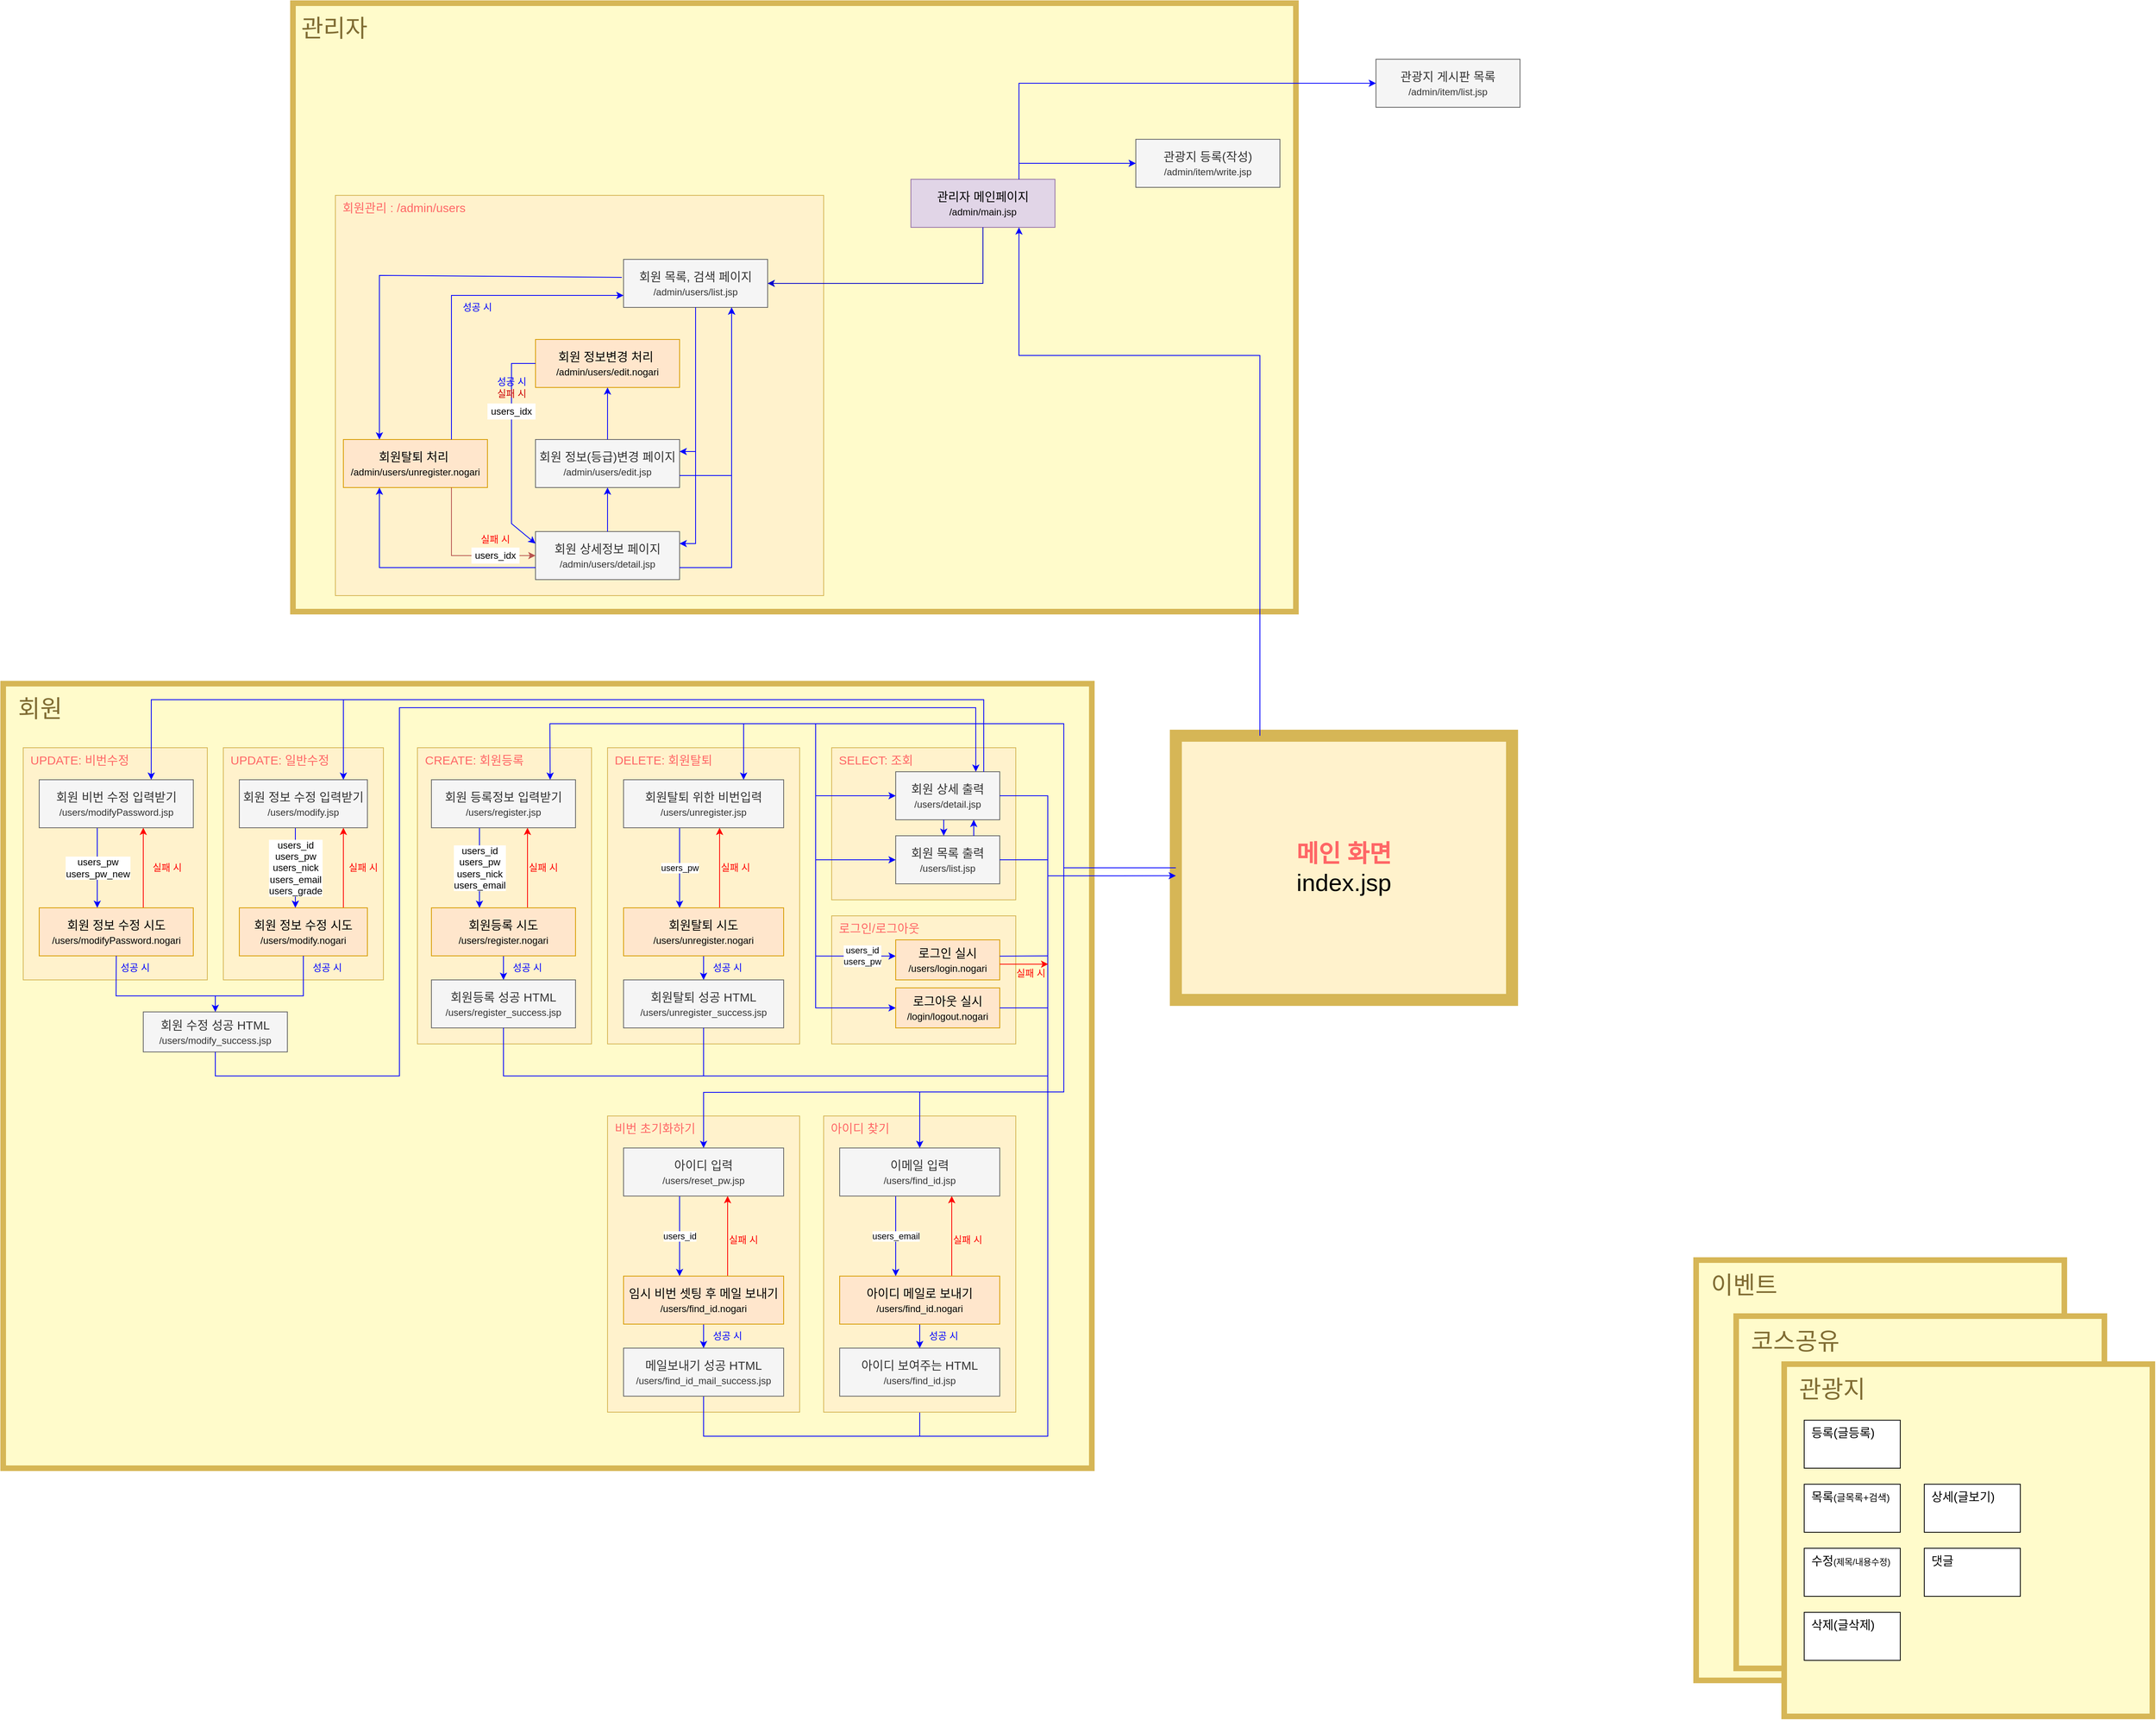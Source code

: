 <mxfile version="15.6.2" type="device"><diagram id="LKAplenjJ5uR3z4QHYQ-" name="페이지-1"><mxGraphModel dx="2889" dy="2183" grid="1" gridSize="10" guides="1" tooltips="1" connect="1" arrows="1" fold="1" page="1" pageScale="1" pageWidth="827" pageHeight="1169" math="0" shadow="0"><root><mxCell id="0"/><mxCell id="1" parent="0"/><mxCell id="0Vb9KZRRIKZeTRUn4Ug8-1" value="&amp;nbsp;관리자" style="rounded=0;whiteSpace=wrap;html=1;fontSize=30;align=left;verticalAlign=top;strokeWidth=7;strokeColor=#D6B656;fillColor=#FFFBCB;fontColor=#806C33;spacingTop=7;" parent="1" vertex="1"><mxGeometry x="-433" y="-790" width="1253" height="760" as="geometry"/></mxCell><mxCell id="RrxC0xVvVKl4LWV9-Iuu-66" value="회원관리 : /admin/users" style="rounded=0;whiteSpace=wrap;html=1;fontSize=15;align=left;verticalAlign=top;spacingLeft=7;fillColor=#fff2cc;strokeColor=#d6b656;fontColor=#FF6666;" vertex="1" parent="1"><mxGeometry x="-380" y="-550" width="610" height="500" as="geometry"/></mxCell><mxCell id="Cjj9x0MrMo0YAK2Xyfjq-2" value="&amp;nbsp; 회원" style="rounded=0;whiteSpace=wrap;html=1;fontSize=30;align=left;verticalAlign=top;strokeWidth=7;strokeColor=#D6B656;fillColor=#FFfbCb;fontColor=#806C33;spacingTop=7;" parent="1" vertex="1"><mxGeometry x="-795" y="60" width="1360" height="980" as="geometry"/></mxCell><mxCell id="0O0JYE6BqSJ9DFUvW0GO-49" value="로그인/로그아웃" style="rounded=0;whiteSpace=wrap;html=1;fontSize=15;align=left;verticalAlign=top;spacingLeft=7;fillColor=#fff2cc;strokeColor=#d6b656;fontColor=#FF6666;" parent="1" vertex="1"><mxGeometry x="240" y="350" width="230" height="160" as="geometry"/></mxCell><mxCell id="Cjj9x0MrMo0YAK2Xyfjq-1" value="&lt;font color=&quot;#ff6666&quot;&gt;&lt;b&gt;메인 화면&lt;/b&gt;&lt;/font&gt;&lt;br style=&quot;font-size: 30px&quot;&gt;index.jsp" style="rounded=0;whiteSpace=wrap;html=1;fontSize=30;fillColor=#fff2cc;strokeColor=#d6b656;strokeWidth=15;" parent="1" vertex="1"><mxGeometry x="670" y="125" width="420" height="330" as="geometry"/></mxCell><mxCell id="Cjj9x0MrMo0YAK2Xyfjq-6" value="&amp;nbsp; 이벤트" style="rounded=0;whiteSpace=wrap;html=1;fontSize=30;align=left;verticalAlign=top;strokeWidth=7;strokeColor=#D6B656;fillColor=#FFFBCB;fontColor=#806C33;spacingTop=7;" parent="1" vertex="1"><mxGeometry x="1320" y="780" width="460" height="525" as="geometry"/></mxCell><mxCell id="Cjj9x0MrMo0YAK2Xyfjq-4" value="&amp;nbsp; 코스공유" style="rounded=0;whiteSpace=wrap;html=1;fontSize=30;align=left;verticalAlign=top;strokeWidth=7;strokeColor=#D6B656;fillColor=#FFFBCB;fontColor=#806C33;spacingTop=7;" parent="1" vertex="1"><mxGeometry x="1370" y="850" width="460" height="440" as="geometry"/></mxCell><mxCell id="eZSYwbR7m7RFS-tzi52k-17" value="&amp;nbsp; 관광지" style="rounded=0;whiteSpace=wrap;html=1;fontSize=30;align=left;verticalAlign=top;strokeWidth=7;strokeColor=#D6B656;" parent="1" vertex="1"><mxGeometry x="1430" y="910" width="460" height="440" as="geometry"/></mxCell><mxCell id="Cjj9x0MrMo0YAK2Xyfjq-88" value="UPDATE: 일반수정" style="rounded=0;whiteSpace=wrap;html=1;fontSize=15;align=left;verticalAlign=top;spacingLeft=7;fillColor=#fff2cc;strokeColor=#d6b656;fontColor=#FF6666;" parent="1" vertex="1"><mxGeometry x="-520" y="140" width="200" height="290" as="geometry"/></mxCell><mxCell id="Cjj9x0MrMo0YAK2Xyfjq-121" value="UPDATE: 비번수정" style="rounded=0;whiteSpace=wrap;html=1;fontSize=15;align=left;verticalAlign=top;spacingLeft=7;fillColor=#fff2cc;strokeColor=#d6b656;fontColor=#FF6666;" parent="1" vertex="1"><mxGeometry x="-770" y="140" width="230" height="290" as="geometry"/></mxCell><mxCell id="0O0JYE6BqSJ9DFUvW0GO-34" value="users_id&lt;br&gt;users_pw" style="edgeStyle=orthogonalEdgeStyle;rounded=0;orthogonalLoop=1;jettySize=auto;html=1;endArrow=classic;endFill=1;strokeColor=#0000FF;entryX=0;entryY=0.405;entryDx=0;entryDy=0;entryPerimeter=0;" parent="1" target="Cjj9x0MrMo0YAK2Xyfjq-65" edge="1"><mxGeometry x="0.616" relative="1" as="geometry"><mxPoint x="220" y="280" as="sourcePoint"/><mxPoint x="250" y="405" as="targetPoint"/><Array as="points"><mxPoint x="220" y="400"/></Array><mxPoint as="offset"/></mxGeometry></mxCell><mxCell id="Cjj9x0MrMo0YAK2Xyfjq-3" value="&amp;nbsp; 관광지" style="rounded=0;whiteSpace=wrap;html=1;fontSize=30;align=left;verticalAlign=top;strokeWidth=7;strokeColor=#D6B656;fillColor=#FFFBCB;fontColor=#806C33;spacingTop=7;" parent="1" vertex="1"><mxGeometry x="1430" y="910" width="460" height="440" as="geometry"/></mxCell><mxCell id="Cjj9x0MrMo0YAK2Xyfjq-16" value="등록(글등록)" style="rounded=0;whiteSpace=wrap;html=1;fontSize=15;align=left;verticalAlign=top;spacingLeft=7;" parent="1" vertex="1"><mxGeometry x="1455" y="980" width="120" height="60" as="geometry"/></mxCell><mxCell id="Cjj9x0MrMo0YAK2Xyfjq-17" value="수정&lt;font style=&quot;font-size: 11px&quot;&gt;(제목/내용수정)&lt;/font&gt;" style="rounded=0;whiteSpace=wrap;html=1;fontSize=15;align=left;verticalAlign=top;spacingLeft=7;" parent="1" vertex="1"><mxGeometry x="1455" y="1140" width="120" height="60" as="geometry"/></mxCell><mxCell id="Cjj9x0MrMo0YAK2Xyfjq-18" value="목록&lt;font style=&quot;font-size: 12px&quot;&gt;(글목록+검색)&lt;/font&gt;" style="rounded=0;whiteSpace=wrap;html=1;fontSize=15;align=left;verticalAlign=top;spacingLeft=7;" parent="1" vertex="1"><mxGeometry x="1455" y="1060" width="120" height="60" as="geometry"/></mxCell><mxCell id="Cjj9x0MrMo0YAK2Xyfjq-19" value="삭제(글삭제)" style="rounded=0;whiteSpace=wrap;html=1;fontSize=15;align=left;verticalAlign=top;spacingLeft=7;" parent="1" vertex="1"><mxGeometry x="1455" y="1220" width="120" height="60" as="geometry"/></mxCell><mxCell id="Cjj9x0MrMo0YAK2Xyfjq-20" value="상세(글보기)" style="rounded=0;whiteSpace=wrap;html=1;fontSize=15;align=left;verticalAlign=top;spacingLeft=7;" parent="1" vertex="1"><mxGeometry x="1605" y="1060" width="120" height="60" as="geometry"/></mxCell><mxCell id="Cjj9x0MrMo0YAK2Xyfjq-24" value="댓글" style="rounded=0;whiteSpace=wrap;html=1;fontSize=15;align=left;verticalAlign=top;spacingLeft=7;" parent="1" vertex="1"><mxGeometry x="1605" y="1140" width="120" height="60" as="geometry"/></mxCell><mxCell id="Cjj9x0MrMo0YAK2Xyfjq-55" value="" style="endArrow=classic;html=1;rounded=0;fontSize=12;fontColor=#0000FF;strokeColor=none;exitX=0.708;exitY=0;exitDx=0;exitDy=0;exitPerimeter=0;" parent="1" edge="1"><mxGeometry width="50" height="50" relative="1" as="geometry"><mxPoint x="623.96" y="535" as="sourcePoint"/><mxPoint x="624" y="435" as="targetPoint"/></mxGeometry></mxCell><mxCell id="Cjj9x0MrMo0YAK2Xyfjq-58" value="로그아웃 실시&lt;br&gt;&lt;font style=&quot;font-size: 12px&quot;&gt;/login/logout.nogari&lt;/font&gt;" style="rounded=0;whiteSpace=wrap;html=1;fontSize=15;align=center;verticalAlign=middle;spacingLeft=0;fillColor=#ffe6cc;strokeColor=#d79b00;" parent="1" vertex="1"><mxGeometry x="320" y="440" width="130" height="50" as="geometry"/></mxCell><mxCell id="Cjj9x0MrMo0YAK2Xyfjq-65" value="로그인 실시&lt;br&gt;&lt;font style=&quot;font-size: 12px&quot;&gt;/users/login.nogari&lt;/font&gt;" style="rounded=0;whiteSpace=wrap;html=1;fontSize=15;align=center;verticalAlign=middle;spacingLeft=0;fillColor=#ffe6cc;strokeColor=#d79b00;" parent="1" vertex="1"><mxGeometry x="320" y="380" width="130" height="50" as="geometry"/></mxCell><mxCell id="0O0JYE6BqSJ9DFUvW0GO-6" value="" style="edgeStyle=orthogonalEdgeStyle;rounded=0;orthogonalLoop=1;jettySize=auto;html=1;strokeColor=#FF0000;" parent="1" source="Cjj9x0MrMo0YAK2Xyfjq-92" target="Cjj9x0MrMo0YAK2Xyfjq-96" edge="1"><mxGeometry relative="1" as="geometry"><Array as="points"><mxPoint x="-370" y="310"/><mxPoint x="-370" y="310"/></Array></mxGeometry></mxCell><mxCell id="Cjj9x0MrMo0YAK2Xyfjq-92" value="회원 정보 수정 시도&lt;br&gt;&lt;font style=&quot;font-size: 12px&quot;&gt;/users/modify.nogari&lt;/font&gt;" style="rounded=0;whiteSpace=wrap;html=1;fontSize=15;align=center;verticalAlign=middle;spacingLeft=0;fillColor=#ffe6cc;strokeColor=#d79b00;" parent="1" vertex="1"><mxGeometry x="-500" y="340" width="160" height="60" as="geometry"/></mxCell><mxCell id="Cjj9x0MrMo0YAK2Xyfjq-93" value="회원 수정 성공 HTML&lt;br&gt;&lt;font style=&quot;font-size: 12px&quot;&gt;/users/modify_success.jsp&lt;/font&gt;" style="rounded=0;whiteSpace=wrap;html=1;fontSize=15;align=center;verticalAlign=middle;spacingLeft=0;fillColor=#f5f5f5;strokeColor=#666666;fontColor=#333333;" parent="1" vertex="1"><mxGeometry x="-620" y="470" width="180" height="50" as="geometry"/></mxCell><mxCell id="Cjj9x0MrMo0YAK2Xyfjq-94" value="실패 시" style="text;html=1;strokeColor=none;fillColor=none;align=center;verticalAlign=middle;whiteSpace=wrap;rounded=0;fontSize=12;fontColor=#FF0000;" parent="1" vertex="1"><mxGeometry x="-375" y="275" width="60" height="30" as="geometry"/></mxCell><mxCell id="Cjj9x0MrMo0YAK2Xyfjq-95" value="성공 시" style="text;html=1;strokeColor=none;fillColor=none;align=center;verticalAlign=middle;whiteSpace=wrap;rounded=0;fontSize=12;fontColor=#0000FF;" parent="1" vertex="1"><mxGeometry x="-420" y="400" width="60" height="30" as="geometry"/></mxCell><mxCell id="0O0JYE6BqSJ9DFUvW0GO-5" value="&lt;div style=&quot;font-size: 12px&quot;&gt;users_id&lt;/div&gt;&lt;div style=&quot;font-size: 12px&quot;&gt;users_pw&lt;/div&gt;&lt;div style=&quot;font-size: 12px&quot;&gt;users_nick&lt;/div&gt;&lt;div style=&quot;font-size: 12px&quot;&gt;users_email&lt;/div&gt;&lt;div style=&quot;font-size: 12px&quot;&gt;users_grade&lt;/div&gt;" style="edgeStyle=orthogonalEdgeStyle;rounded=0;orthogonalLoop=1;jettySize=auto;html=1;strokeColor=#0000FF;" parent="1" source="Cjj9x0MrMo0YAK2Xyfjq-96" target="Cjj9x0MrMo0YAK2Xyfjq-92" edge="1"><mxGeometry relative="1" as="geometry"><Array as="points"><mxPoint x="-430" y="250"/><mxPoint x="-430" y="250"/></Array></mxGeometry></mxCell><mxCell id="Cjj9x0MrMo0YAK2Xyfjq-96" value="회원 정보 수정 입력받기&lt;br&gt;&lt;font style=&quot;font-size: 12px&quot;&gt;/users/modify.jsp&lt;/font&gt;" style="rounded=0;whiteSpace=wrap;html=1;fontSize=15;align=center;verticalAlign=middle;spacingLeft=0;fillColor=#f5f5f5;fontColor=#333333;strokeColor=#666666;" parent="1" vertex="1"><mxGeometry x="-500" y="180" width="160" height="60" as="geometry"/></mxCell><mxCell id="0O0JYE6BqSJ9DFUvW0GO-3" value="" style="edgeStyle=orthogonalEdgeStyle;rounded=0;orthogonalLoop=1;jettySize=auto;html=1;strokeColor=#FF0000;" parent="1" source="Cjj9x0MrMo0YAK2Xyfjq-125" target="Cjj9x0MrMo0YAK2Xyfjq-129" edge="1"><mxGeometry relative="1" as="geometry"><Array as="points"><mxPoint x="-620" y="290"/><mxPoint x="-620" y="290"/></Array></mxGeometry></mxCell><mxCell id="Cjj9x0MrMo0YAK2Xyfjq-125" value="회원 정보 수정 시도&lt;br&gt;&lt;font style=&quot;font-size: 12px&quot;&gt;/users/modifyPassword.nogari&lt;/font&gt;" style="rounded=0;whiteSpace=wrap;html=1;fontSize=15;align=center;verticalAlign=middle;spacingLeft=0;fillColor=#ffe6cc;strokeColor=#d79b00;" parent="1" vertex="1"><mxGeometry x="-750" y="340" width="192.5" height="60" as="geometry"/></mxCell><mxCell id="Cjj9x0MrMo0YAK2Xyfjq-127" value="실패 시" style="text;html=1;strokeColor=none;fillColor=none;align=center;verticalAlign=middle;whiteSpace=wrap;rounded=0;fontSize=12;fontColor=#FF0000;" parent="1" vertex="1"><mxGeometry x="-620" y="275" width="60" height="30" as="geometry"/></mxCell><mxCell id="Cjj9x0MrMo0YAK2Xyfjq-128" value="성공 시" style="text;html=1;strokeColor=none;fillColor=none;align=center;verticalAlign=middle;whiteSpace=wrap;rounded=0;fontSize=12;fontColor=#0000FF;" parent="1" vertex="1"><mxGeometry x="-660" y="400" width="60" height="30" as="geometry"/></mxCell><mxCell id="0O0JYE6BqSJ9DFUvW0GO-2" value="&lt;div style=&quot;font-size: 12px&quot;&gt;users_pw&lt;/div&gt;&lt;div style=&quot;font-size: 12px&quot;&gt;users_pw_new&lt;/div&gt;" style="edgeStyle=orthogonalEdgeStyle;rounded=0;orthogonalLoop=1;jettySize=auto;html=1;strokeColor=#0000FF;" parent="1" source="Cjj9x0MrMo0YAK2Xyfjq-129" target="Cjj9x0MrMo0YAK2Xyfjq-125" edge="1"><mxGeometry relative="1" as="geometry"><Array as="points"><mxPoint x="-677.5" y="250"/><mxPoint x="-677.5" y="250"/></Array></mxGeometry></mxCell><mxCell id="Cjj9x0MrMo0YAK2Xyfjq-129" value="회원 비번 수정 입력받기&lt;br&gt;&lt;font style=&quot;font-size: 12px&quot;&gt;/users/modifyPassword.jsp&lt;/font&gt;" style="rounded=0;whiteSpace=wrap;html=1;fontSize=15;align=center;verticalAlign=middle;spacingLeft=0;fillColor=#f5f5f5;fontColor=#333333;strokeColor=#666666;" parent="1" vertex="1"><mxGeometry x="-750" y="180" width="192.5" height="60" as="geometry"/></mxCell><mxCell id="Cjj9x0MrMo0YAK2Xyfjq-132" value="" style="endArrow=classic;html=1;rounded=0;fontSize=12;fontColor=#0000FF;strokeColor=#0000FF;entryX=0.727;entryY=0;entryDx=0;entryDy=0;entryPerimeter=0;" parent="1" target="Cjj9x0MrMo0YAK2Xyfjq-129" edge="1"><mxGeometry width="50" height="50" relative="1" as="geometry"><mxPoint x="-370" y="80" as="sourcePoint"/><mxPoint x="-620" y="170" as="targetPoint"/><Array as="points"><mxPoint x="-610" y="80"/></Array></mxGeometry></mxCell><mxCell id="eZSYwbR7m7RFS-tzi52k-8" value="DELETE: 회원탈퇴" style="rounded=0;whiteSpace=wrap;html=1;fontSize=15;align=left;verticalAlign=top;spacingLeft=7;fillColor=#fff2cc;strokeColor=#d6b656;fontColor=#FF6666;" parent="1" vertex="1"><mxGeometry x="-40" y="140" width="240" height="370" as="geometry"/></mxCell><mxCell id="eZSYwbR7m7RFS-tzi52k-9" value="SELECT: 조회" style="rounded=0;whiteSpace=wrap;html=1;fontSize=15;align=left;verticalAlign=top;spacingLeft=7;fillColor=#fff2cc;strokeColor=#d6b656;fontColor=#FF6666;" parent="1" vertex="1"><mxGeometry x="240" y="140" width="230" height="190" as="geometry"/></mxCell><mxCell id="eZSYwbR7m7RFS-tzi52k-10" value="CREATE: 회원등록" style="rounded=0;whiteSpace=wrap;html=1;fontSize=15;align=left;verticalAlign=top;spacingLeft=7;fillColor=#fff2cc;strokeColor=#d6b656;fontColor=#FF6666;" parent="1" vertex="1"><mxGeometry x="-277.5" y="140" width="217.5" height="370" as="geometry"/></mxCell><mxCell id="Cjj9x0MrMo0YAK2Xyfjq-29" value="" style="edgeStyle=orthogonalEdgeStyle;rounded=0;orthogonalLoop=1;jettySize=auto;html=1;fontSize=12;strokeColor=#0000FF;" parent="1" source="Cjj9x0MrMo0YAK2Xyfjq-26" target="Cjj9x0MrMo0YAK2Xyfjq-28" edge="1"><mxGeometry relative="1" as="geometry"/></mxCell><mxCell id="0O0JYE6BqSJ9DFUvW0GO-12" value="" style="edgeStyle=orthogonalEdgeStyle;rounded=0;orthogonalLoop=1;jettySize=auto;html=1;strokeColor=#FF0000;" parent="1" source="Cjj9x0MrMo0YAK2Xyfjq-26" target="Cjj9x0MrMo0YAK2Xyfjq-34" edge="1"><mxGeometry relative="1" as="geometry"><Array as="points"><mxPoint x="-140" y="250"/><mxPoint x="-140" y="250"/></Array></mxGeometry></mxCell><mxCell id="Cjj9x0MrMo0YAK2Xyfjq-26" value="회원등록 시도&lt;br&gt;&lt;font style=&quot;font-size: 12px&quot;&gt;/users/register.nogari&lt;/font&gt;" style="rounded=0;whiteSpace=wrap;html=1;fontSize=15;align=center;verticalAlign=middle;spacingLeft=0;fillColor=#ffe6cc;strokeColor=#d79b00;" parent="1" vertex="1"><mxGeometry x="-260" y="340" width="180" height="60" as="geometry"/></mxCell><mxCell id="Cjj9x0MrMo0YAK2Xyfjq-28" value="회원등록 성공 HTML&lt;br&gt;&lt;font style=&quot;font-size: 12px&quot;&gt;/users/register_success.jsp&lt;/font&gt;" style="rounded=0;whiteSpace=wrap;html=1;fontSize=15;align=center;verticalAlign=middle;spacingLeft=0;fillColor=#f5f5f5;strokeColor=#666666;fontColor=#333333;" parent="1" vertex="1"><mxGeometry x="-260" y="430" width="180" height="60" as="geometry"/></mxCell><mxCell id="Cjj9x0MrMo0YAK2Xyfjq-32" value="실패 시" style="text;html=1;strokeColor=none;fillColor=none;align=center;verticalAlign=middle;whiteSpace=wrap;rounded=0;fontSize=12;fontColor=#FF0000;" parent="1" vertex="1"><mxGeometry x="-150" y="275" width="60" height="30" as="geometry"/></mxCell><mxCell id="Cjj9x0MrMo0YAK2Xyfjq-33" value="성공 시" style="text;html=1;strokeColor=none;fillColor=none;align=center;verticalAlign=middle;whiteSpace=wrap;rounded=0;fontSize=12;fontColor=#0000FF;" parent="1" vertex="1"><mxGeometry x="-170" y="400" width="60" height="30" as="geometry"/></mxCell><mxCell id="0O0JYE6BqSJ9DFUvW0GO-10" value="&lt;div style=&quot;font-size: 12px&quot;&gt;users_id&lt;/div&gt;&lt;div style=&quot;font-size: 12px&quot;&gt;users_pw&lt;/div&gt;&lt;div style=&quot;font-size: 12px&quot;&gt;users_nick&lt;/div&gt;&lt;div style=&quot;font-size: 12px&quot;&gt;users_email&lt;/div&gt;" style="edgeStyle=orthogonalEdgeStyle;rounded=0;orthogonalLoop=1;jettySize=auto;html=1;strokeColor=#0000FF;" parent="1" source="Cjj9x0MrMo0YAK2Xyfjq-34" target="Cjj9x0MrMo0YAK2Xyfjq-26" edge="1"><mxGeometry relative="1" as="geometry"><Array as="points"><mxPoint x="-200" y="250"/><mxPoint x="-200" y="250"/></Array></mxGeometry></mxCell><mxCell id="Cjj9x0MrMo0YAK2Xyfjq-34" value="회원 등록정보 입력받기&lt;br&gt;&lt;font style=&quot;font-size: 12px&quot;&gt;/users/register.jsp&lt;/font&gt;" style="rounded=0;whiteSpace=wrap;html=1;fontSize=15;align=center;verticalAlign=middle;spacingLeft=0;fillColor=#f5f5f5;fontColor=#333333;strokeColor=#666666;" parent="1" vertex="1"><mxGeometry x="-260" y="180" width="180" height="60" as="geometry"/></mxCell><mxCell id="Cjj9x0MrMo0YAK2Xyfjq-70" value="" style="edgeStyle=orthogonalEdgeStyle;rounded=0;orthogonalLoop=1;jettySize=auto;html=1;fontSize=12;strokeColor=#0000FF;" parent="1" source="Cjj9x0MrMo0YAK2Xyfjq-71" target="Cjj9x0MrMo0YAK2Xyfjq-72" edge="1"><mxGeometry relative="1" as="geometry"/></mxCell><mxCell id="0O0JYE6BqSJ9DFUvW0GO-14" value="" style="edgeStyle=orthogonalEdgeStyle;rounded=0;orthogonalLoop=1;jettySize=auto;html=1;strokeColor=#FF0000;" parent="1" source="Cjj9x0MrMo0YAK2Xyfjq-71" target="Cjj9x0MrMo0YAK2Xyfjq-74" edge="1"><mxGeometry relative="1" as="geometry"><Array as="points"><mxPoint x="100" y="320"/><mxPoint x="100" y="320"/></Array></mxGeometry></mxCell><mxCell id="Cjj9x0MrMo0YAK2Xyfjq-71" value="회원탈퇴 시도&lt;br&gt;&lt;font style=&quot;font-size: 12px&quot;&gt;/users/unregister.nogari&lt;/font&gt;" style="rounded=0;whiteSpace=wrap;html=1;fontSize=15;align=center;verticalAlign=middle;spacingLeft=0;fillColor=#ffe6cc;strokeColor=#d79b00;" parent="1" vertex="1"><mxGeometry x="-20" y="340" width="200" height="60" as="geometry"/></mxCell><mxCell id="Cjj9x0MrMo0YAK2Xyfjq-72" value="회원탈퇴 성공 HTML&lt;br&gt;&lt;font style=&quot;font-size: 12px&quot;&gt;/users/unregister_success.jsp&lt;/font&gt;" style="rounded=0;whiteSpace=wrap;html=1;fontSize=15;align=center;verticalAlign=middle;spacingLeft=0;fillColor=#f5f5f5;strokeColor=#666666;fontColor=#333333;" parent="1" vertex="1"><mxGeometry x="-20" y="430" width="200" height="60" as="geometry"/></mxCell><mxCell id="0O0JYE6BqSJ9DFUvW0GO-13" value="users_pw" style="edgeStyle=orthogonalEdgeStyle;rounded=0;orthogonalLoop=1;jettySize=auto;html=1;strokeColor=#0000FF;" parent="1" source="Cjj9x0MrMo0YAK2Xyfjq-74" target="Cjj9x0MrMo0YAK2Xyfjq-71" edge="1"><mxGeometry relative="1" as="geometry"><Array as="points"><mxPoint x="50" y="280"/><mxPoint x="50" y="280"/></Array></mxGeometry></mxCell><mxCell id="Cjj9x0MrMo0YAK2Xyfjq-74" value="회원탈퇴 위한 비번입력&lt;br&gt;&lt;font style=&quot;font-size: 12px&quot;&gt;/users/unregister.jsp&lt;/font&gt;" style="rounded=0;whiteSpace=wrap;html=1;fontSize=15;align=center;verticalAlign=middle;spacingLeft=0;fillColor=#f5f5f5;fontColor=#333333;strokeColor=#666666;" parent="1" vertex="1"><mxGeometry x="-20" y="180" width="200" height="60" as="geometry"/></mxCell><mxCell id="Cjj9x0MrMo0YAK2Xyfjq-79" value="실패 시" style="text;html=1;strokeColor=none;fillColor=none;align=center;verticalAlign=middle;whiteSpace=wrap;rounded=0;fontSize=12;fontColor=#FF0000;" parent="1" vertex="1"><mxGeometry x="90" y="275" width="60" height="30" as="geometry"/></mxCell><mxCell id="Cjj9x0MrMo0YAK2Xyfjq-83" value="성공 시" style="text;html=1;strokeColor=none;fillColor=none;align=center;verticalAlign=middle;whiteSpace=wrap;rounded=0;fontSize=12;fontColor=#0000FF;" parent="1" vertex="1"><mxGeometry x="80" y="400" width="60" height="30" as="geometry"/></mxCell><mxCell id="qeRpfIJ-NzUvuzRz1GTt-18" value="회원 목록 출력&lt;br&gt;&lt;font style=&quot;font-size: 12px&quot;&gt;/users/list.jsp&lt;/font&gt;" style="rounded=0;whiteSpace=wrap;html=1;fontSize=15;align=center;verticalAlign=middle;spacingLeft=0;fillColor=#f5f5f5;fontColor=#333333;strokeColor=#666666;" parent="1" vertex="1"><mxGeometry x="320" y="250" width="130" height="60" as="geometry"/></mxCell><mxCell id="Cjj9x0MrMo0YAK2Xyfjq-50" value="" style="edgeStyle=orthogonalEdgeStyle;rounded=0;orthogonalLoop=1;jettySize=auto;html=1;fontSize=12;fontColor=#0000FF;strokeColor=#0000FF;entryX=0;entryY=0.5;entryDx=0;entryDy=0;exitX=0;exitY=0.5;exitDx=0;exitDy=0;" parent="1" source="Cjj9x0MrMo0YAK2Xyfjq-1" target="qeRpfIJ-NzUvuzRz1GTt-19" edge="1"><mxGeometry relative="1" as="geometry"><mxPoint x="380" y="110" as="sourcePoint"/><mxPoint x="260" y="200" as="targetPoint"/><Array as="points"><mxPoint x="530" y="290"/><mxPoint x="530" y="110"/><mxPoint x="220" y="110"/><mxPoint x="220" y="200"/></Array></mxGeometry></mxCell><mxCell id="Cjj9x0MrMo0YAK2Xyfjq-82" value="" style="endArrow=classic;html=1;rounded=0;fontSize=12;fontColor=#0000FF;strokeColor=#0000FF;entryX=0.824;entryY=0;entryDx=0;entryDy=0;entryPerimeter=0;" parent="1" target="Cjj9x0MrMo0YAK2Xyfjq-34" edge="1"><mxGeometry width="50" height="50" relative="1" as="geometry"><mxPoint x="220" y="110" as="sourcePoint"/><mxPoint x="-30" y="170" as="targetPoint"/><Array as="points"><mxPoint x="-112" y="110"/></Array></mxGeometry></mxCell><mxCell id="Cjj9x0MrMo0YAK2Xyfjq-45" value="" style="endArrow=classic;html=1;rounded=0;fontSize=12;fontColor=#0000FF;strokeColor=#0000FF;exitX=0.5;exitY=1;exitDx=0;exitDy=0;entryX=0;entryY=0.53;entryDx=0;entryDy=0;entryPerimeter=0;" parent="1" source="Cjj9x0MrMo0YAK2Xyfjq-72" target="Cjj9x0MrMo0YAK2Xyfjq-1" edge="1"><mxGeometry width="50" height="50" relative="1" as="geometry"><mxPoint x="90" y="545" as="sourcePoint"/><mxPoint x="480" y="350" as="targetPoint"/><Array as="points"><mxPoint x="80" y="550"/><mxPoint x="510" y="550"/><mxPoint x="510" y="430"/><mxPoint x="510" y="300"/></Array></mxGeometry></mxCell><mxCell id="Cjj9x0MrMo0YAK2Xyfjq-47" value="" style="endArrow=none;html=1;rounded=0;fontSize=12;fontColor=#0000FF;strokeColor=#0000FF;exitX=0.5;exitY=1;exitDx=0;exitDy=0;" parent="1" source="Cjj9x0MrMo0YAK2Xyfjq-28" edge="1"><mxGeometry width="50" height="50" relative="1" as="geometry"><mxPoint x="-70" y="485" as="sourcePoint"/><mxPoint x="80" y="550" as="targetPoint"/><Array as="points"><mxPoint x="-170" y="550"/></Array></mxGeometry></mxCell><mxCell id="qeRpfIJ-NzUvuzRz1GTt-19" value="회원 상세 출력&lt;br&gt;&lt;font style=&quot;font-size: 12px&quot;&gt;/users/detail.jsp&lt;/font&gt;" style="rounded=0;whiteSpace=wrap;html=1;fontSize=15;align=center;verticalAlign=middle;spacingLeft=0;fillColor=#f5f5f5;fontColor=#333333;strokeColor=#666666;" parent="1" vertex="1"><mxGeometry x="320" y="170" width="130" height="60" as="geometry"/></mxCell><mxCell id="eZSYwbR7m7RFS-tzi52k-21" value="" style="endArrow=none;html=1;rounded=0;sketch=0;fontColor=#FF6666;strokeColor=#0000FF;fillColor=#A8DADC;entryX=0.5;entryY=1;entryDx=0;entryDy=0;" parent="1" target="Cjj9x0MrMo0YAK2Xyfjq-125" edge="1"><mxGeometry x="-640" y="440" width="50" height="50" as="geometry"><mxPoint x="-520" y="450" as="sourcePoint"/><mxPoint x="-646" y="410" as="targetPoint"/><Array as="points"><mxPoint x="-654" y="450"/></Array></mxGeometry></mxCell><mxCell id="eZSYwbR7m7RFS-tzi52k-23" value="" style="endArrow=classic;html=1;rounded=0;sketch=0;fontColor=#FF6666;strokeColor=#0000FF;fillColor=#A8DADC;exitX=0.5;exitY=1;exitDx=0;exitDy=0;entryX=0.5;entryY=0;entryDx=0;entryDy=0;" parent="1" source="Cjj9x0MrMo0YAK2Xyfjq-92" target="Cjj9x0MrMo0YAK2Xyfjq-93" edge="1"><mxGeometry x="-640" y="440" width="50" height="50" as="geometry"><mxPoint x="-550" y="490" as="sourcePoint"/><mxPoint x="-520" y="480" as="targetPoint"/><Array as="points"><mxPoint x="-420" y="450"/><mxPoint x="-530" y="450"/></Array></mxGeometry></mxCell><mxCell id="0O0JYE6BqSJ9DFUvW0GO-16" value="" style="endArrow=classic;html=1;rounded=0;strokeColor=#0000FF;entryX=0;entryY=0.5;entryDx=0;entryDy=0;" parent="1" target="qeRpfIJ-NzUvuzRz1GTt-18" edge="1"><mxGeometry width="50" height="50" relative="1" as="geometry"><mxPoint x="220" y="200" as="sourcePoint"/><mxPoint x="260" y="327.92" as="targetPoint"/><Array as="points"><mxPoint x="220" y="280"/></Array></mxGeometry></mxCell><mxCell id="0O0JYE6BqSJ9DFUvW0GO-23" value="" style="endArrow=none;html=1;rounded=0;strokeColor=#0000FF;exitX=0.913;exitY=0.737;exitDx=0;exitDy=0;exitPerimeter=0;" parent="1" source="eZSYwbR7m7RFS-tzi52k-9" edge="1"><mxGeometry width="50" height="50" relative="1" as="geometry"><mxPoint x="570" y="280" as="sourcePoint"/><mxPoint x="510" y="300" as="targetPoint"/><Array as="points"><mxPoint x="510" y="280"/></Array></mxGeometry></mxCell><mxCell id="0O0JYE6BqSJ9DFUvW0GO-28" value="" style="endArrow=classic;html=1;rounded=0;strokeColor=#0000FF;" parent="1" edge="1"><mxGeometry width="50" height="50" relative="1" as="geometry"><mxPoint x="380" y="230" as="sourcePoint"/><mxPoint x="380" y="250" as="targetPoint"/></mxGeometry></mxCell><mxCell id="0O0JYE6BqSJ9DFUvW0GO-30" value="" style="endArrow=none;html=1;rounded=0;strokeColor=#0000FF;exitX=1;exitY=0.5;exitDx=0;exitDy=0;" parent="1" source="qeRpfIJ-NzUvuzRz1GTt-19" edge="1"><mxGeometry width="50" height="50" relative="1" as="geometry"><mxPoint x="360" y="290" as="sourcePoint"/><mxPoint x="510" y="280" as="targetPoint"/><Array as="points"><mxPoint x="510" y="200"/><mxPoint x="510" y="280"/></Array></mxGeometry></mxCell><mxCell id="0O0JYE6BqSJ9DFUvW0GO-31" value="" style="endArrow=classic;html=1;rounded=0;strokeColor=#0000FF;entryX=0.75;entryY=1;entryDx=0;entryDy=0;exitX=0.75;exitY=0;exitDx=0;exitDy=0;" parent="1" source="qeRpfIJ-NzUvuzRz1GTt-18" target="qeRpfIJ-NzUvuzRz1GTt-19" edge="1"><mxGeometry width="50" height="50" relative="1" as="geometry"><mxPoint x="370" y="240" as="sourcePoint"/><mxPoint x="370" y="380" as="targetPoint"/></mxGeometry></mxCell><mxCell id="Cjj9x0MrMo0YAK2Xyfjq-118" value="" style="endArrow=classic;html=1;rounded=0;fontSize=12;fontColor=#0000FF;strokeColor=#0000FF;entryX=0.75;entryY=0.138;entryDx=0;entryDy=0;entryPerimeter=0;exitX=0.826;exitY=0.158;exitDx=0;exitDy=0;exitPerimeter=0;" parent="1" source="eZSYwbR7m7RFS-tzi52k-9" target="Cjj9x0MrMo0YAK2Xyfjq-88" edge="1"><mxGeometry width="50" height="50" relative="1" as="geometry"><mxPoint x="360" y="170" as="sourcePoint"/><mxPoint x="-370" y="170" as="targetPoint"/><Array as="points"><mxPoint x="430" y="80"/><mxPoint x="-370" y="80"/></Array></mxGeometry></mxCell><mxCell id="Cjj9x0MrMo0YAK2Xyfjq-131" value="" style="endArrow=classic;html=1;rounded=0;fontSize=12;fontColor=#0000FF;strokeColor=#0000FF;exitX=0.5;exitY=1;exitDx=0;exitDy=0;endFill=1;entryX=0.783;entryY=0.158;entryDx=0;entryDy=0;entryPerimeter=0;" parent="1" source="Cjj9x0MrMo0YAK2Xyfjq-93" target="eZSYwbR7m7RFS-tzi52k-9" edge="1"><mxGeometry width="50" height="50" relative="1" as="geometry"><mxPoint x="-500" y="540" as="sourcePoint"/><mxPoint x="420" y="130" as="targetPoint"/><Array as="points"><mxPoint x="-530" y="550"/><mxPoint x="-300" y="550"/><mxPoint x="-300" y="90"/><mxPoint x="420" y="90"/></Array></mxGeometry></mxCell><mxCell id="0O0JYE6BqSJ9DFUvW0GO-33" value="" style="endArrow=classic;html=1;rounded=0;strokeColor=#0000FF;" parent="1" edge="1"><mxGeometry width="50" height="50" relative="1" as="geometry"><mxPoint x="130" y="110" as="sourcePoint"/><mxPoint x="130" y="180" as="targetPoint"/></mxGeometry></mxCell><mxCell id="0O0JYE6BqSJ9DFUvW0GO-40" value="" style="endArrow=classic;html=1;rounded=0;strokeColor=#0000FF;" parent="1" edge="1"><mxGeometry width="50" height="50" relative="1" as="geometry"><mxPoint x="220" y="400" as="sourcePoint"/><mxPoint x="320" y="465" as="targetPoint"/><Array as="points"><mxPoint x="220" y="465"/></Array></mxGeometry></mxCell><mxCell id="0O0JYE6BqSJ9DFUvW0GO-44" value="비번 초기화하기" style="rounded=0;whiteSpace=wrap;html=1;fontSize=15;align=left;verticalAlign=top;spacingLeft=7;fillColor=#fff2cc;strokeColor=#d6b656;fontColor=#FF6666;" parent="1" vertex="1"><mxGeometry x="-40" y="600" width="240" height="370" as="geometry"/></mxCell><mxCell id="0O0JYE6BqSJ9DFUvW0GO-66" value="" style="edgeStyle=orthogonalEdgeStyle;rounded=0;orthogonalLoop=1;jettySize=auto;html=1;endArrow=classic;endFill=1;strokeColor=#0000FF;" parent="1" source="0O0JYE6BqSJ9DFUvW0GO-45" target="0O0JYE6BqSJ9DFUvW0GO-46" edge="1"><mxGeometry relative="1" as="geometry"/></mxCell><mxCell id="0O0JYE6BqSJ9DFUvW0GO-69" value="" style="edgeStyle=orthogonalEdgeStyle;rounded=0;orthogonalLoop=1;jettySize=auto;html=1;endArrow=classic;endFill=1;strokeColor=#FF0000;" parent="1" source="0O0JYE6BqSJ9DFUvW0GO-45" target="0O0JYE6BqSJ9DFUvW0GO-47" edge="1"><mxGeometry relative="1" as="geometry"><Array as="points"><mxPoint x="110" y="760"/><mxPoint x="110" y="760"/></Array></mxGeometry></mxCell><mxCell id="0O0JYE6BqSJ9DFUvW0GO-45" value="임시 비번 셋팅 후 메일 보내기&lt;br&gt;&lt;font style=&quot;font-size: 12px&quot;&gt;/users/find_id.nogari&lt;/font&gt;" style="rounded=0;whiteSpace=wrap;html=1;fontSize=15;align=center;verticalAlign=middle;spacingLeft=0;fillColor=#ffe6cc;strokeColor=#d79b00;" parent="1" vertex="1"><mxGeometry x="-20" y="800" width="200" height="60" as="geometry"/></mxCell><mxCell id="0O0JYE6BqSJ9DFUvW0GO-77" value="" style="edgeStyle=orthogonalEdgeStyle;rounded=0;orthogonalLoop=1;jettySize=auto;html=1;endArrow=none;endFill=0;strokeColor=#0000FF;" parent="1" source="0O0JYE6BqSJ9DFUvW0GO-46" edge="1"><mxGeometry relative="1" as="geometry"><mxPoint x="510" y="550" as="targetPoint"/><Array as="points"><mxPoint x="80" y="1000"/><mxPoint x="510" y="1000"/></Array></mxGeometry></mxCell><mxCell id="0O0JYE6BqSJ9DFUvW0GO-46" value="메일보내기 성공 HTML&lt;br&gt;&lt;font style=&quot;font-size: 12px&quot;&gt;/users/find_id_mail_success.jsp&lt;/font&gt;" style="rounded=0;whiteSpace=wrap;html=1;fontSize=15;align=center;verticalAlign=middle;spacingLeft=0;fillColor=#f5f5f5;strokeColor=#666666;fontColor=#333333;" parent="1" vertex="1"><mxGeometry x="-20" y="890" width="200" height="60" as="geometry"/></mxCell><mxCell id="0O0JYE6BqSJ9DFUvW0GO-67" value="users_id" style="edgeStyle=orthogonalEdgeStyle;rounded=0;orthogonalLoop=1;jettySize=auto;html=1;endArrow=classic;endFill=1;strokeColor=#0000FF;" parent="1" source="0O0JYE6BqSJ9DFUvW0GO-47" target="0O0JYE6BqSJ9DFUvW0GO-45" edge="1"><mxGeometry relative="1" as="geometry"><Array as="points"><mxPoint x="50" y="760"/><mxPoint x="50" y="760"/></Array></mxGeometry></mxCell><mxCell id="0O0JYE6BqSJ9DFUvW0GO-75" value="" style="edgeStyle=orthogonalEdgeStyle;rounded=0;orthogonalLoop=1;jettySize=auto;html=1;endArrow=classic;endFill=1;strokeColor=#0000FF;" parent="1" target="0O0JYE6BqSJ9DFUvW0GO-47" edge="1"><mxGeometry relative="1" as="geometry"><mxPoint x="350" y="570" as="sourcePoint"/></mxGeometry></mxCell><mxCell id="0O0JYE6BqSJ9DFUvW0GO-47" value="아이디 입력&lt;br&gt;&lt;font style=&quot;font-size: 12px&quot;&gt;/users/reset_pw.jsp&lt;/font&gt;" style="rounded=0;whiteSpace=wrap;html=1;fontSize=15;align=center;verticalAlign=middle;spacingLeft=0;fillColor=#f5f5f5;fontColor=#333333;strokeColor=#666666;" parent="1" vertex="1"><mxGeometry x="-20" y="640" width="200" height="60" as="geometry"/></mxCell><mxCell id="0O0JYE6BqSJ9DFUvW0GO-36" value="실패 시" style="text;html=1;strokeColor=none;fillColor=none;align=center;verticalAlign=middle;whiteSpace=wrap;rounded=0;fontSize=12;fontColor=#FF0000;" parent="1" vertex="1"><mxGeometry x="459" y="407" width="60" height="30" as="geometry"/></mxCell><mxCell id="0O0JYE6BqSJ9DFUvW0GO-48" value="" style="endArrow=classic;html=1;rounded=0;fontSize=12;fontColor=#0000FF;strokeColor=#FF0000;exitX=1;exitY=0.607;exitDx=0;exitDy=0;endFill=1;exitPerimeter=0;entryX=0.859;entryY=0.112;entryDx=0;entryDy=0;entryPerimeter=0;" parent="1" source="Cjj9x0MrMo0YAK2Xyfjq-65" target="0O0JYE6BqSJ9DFUvW0GO-36" edge="1"><mxGeometry x="90" y="744.37" width="50" height="50" as="geometry"><mxPoint x="270" y="690" as="sourcePoint"/><mxPoint x="510" y="410" as="targetPoint"/><Array as="points"/></mxGeometry></mxCell><mxCell id="0O0JYE6BqSJ9DFUvW0GO-55" value="" style="endArrow=none;html=1;rounded=0;fontSize=12;fontColor=#0000FF;strokeColor=#0000FF;exitX=1;exitY=0.5;exitDx=0;exitDy=0;endFill=0;" parent="1" edge="1"><mxGeometry x="880" y="429.17" width="50" height="50" as="geometry"><mxPoint x="450" y="465" as="sourcePoint"/><mxPoint x="510" y="465" as="targetPoint"/><Array as="points"/></mxGeometry></mxCell><mxCell id="0O0JYE6BqSJ9DFUvW0GO-56" value="" style="endArrow=none;html=1;rounded=0;fontSize=12;fontColor=#0000FF;strokeColor=#0000FF;exitX=0.913;exitY=0.315;exitDx=0;exitDy=0;endFill=0;exitPerimeter=0;" parent="1" source="0O0JYE6BqSJ9DFUvW0GO-49" edge="1"><mxGeometry x="890" y="439.17" width="50" height="50" as="geometry"><mxPoint x="460" y="475" as="sourcePoint"/><mxPoint x="510" y="400" as="targetPoint"/><Array as="points"/></mxGeometry></mxCell><mxCell id="0O0JYE6BqSJ9DFUvW0GO-79" value="" style="edgeStyle=orthogonalEdgeStyle;rounded=0;orthogonalLoop=1;jettySize=auto;html=1;endArrow=none;endFill=0;strokeColor=#0000FF;" parent="1" source="0O0JYE6BqSJ9DFUvW0GO-57" edge="1"><mxGeometry relative="1" as="geometry"><mxPoint x="350" y="1000" as="targetPoint"/></mxGeometry></mxCell><mxCell id="0O0JYE6BqSJ9DFUvW0GO-57" value="아이디 찾기" style="rounded=0;whiteSpace=wrap;html=1;fontSize=15;align=left;verticalAlign=top;spacingLeft=7;fillColor=#fff2cc;strokeColor=#d6b656;fontColor=#FF6666;" parent="1" vertex="1"><mxGeometry x="230" y="600" width="240" height="370" as="geometry"/></mxCell><mxCell id="0O0JYE6BqSJ9DFUvW0GO-62" value="" style="edgeStyle=orthogonalEdgeStyle;rounded=0;orthogonalLoop=1;jettySize=auto;html=1;endArrow=classic;endFill=1;strokeColor=#FF0000;" parent="1" source="0O0JYE6BqSJ9DFUvW0GO-58" target="0O0JYE6BqSJ9DFUvW0GO-60" edge="1"><mxGeometry relative="1" as="geometry"><Array as="points"><mxPoint x="390" y="730"/><mxPoint x="390" y="730"/></Array></mxGeometry></mxCell><mxCell id="0O0JYE6BqSJ9DFUvW0GO-65" value="" style="edgeStyle=orthogonalEdgeStyle;rounded=0;orthogonalLoop=1;jettySize=auto;html=1;endArrow=classic;endFill=1;strokeColor=#0000FF;" parent="1" source="0O0JYE6BqSJ9DFUvW0GO-58" target="0O0JYE6BqSJ9DFUvW0GO-59" edge="1"><mxGeometry relative="1" as="geometry"/></mxCell><mxCell id="0O0JYE6BqSJ9DFUvW0GO-58" value="아이디 메일로 보내기&lt;br&gt;&lt;font style=&quot;font-size: 12px&quot;&gt;/users/find_id.nogari&lt;/font&gt;" style="rounded=0;whiteSpace=wrap;html=1;fontSize=15;align=center;verticalAlign=middle;spacingLeft=0;fillColor=#ffe6cc;strokeColor=#d79b00;" parent="1" vertex="1"><mxGeometry x="250" y="800" width="200" height="60" as="geometry"/></mxCell><mxCell id="0O0JYE6BqSJ9DFUvW0GO-59" value="아이디 보여주는 HTML&lt;br&gt;&lt;font style=&quot;font-size: 12px&quot;&gt;/users/find_id.jsp&lt;/font&gt;" style="rounded=0;whiteSpace=wrap;html=1;fontSize=15;align=center;verticalAlign=middle;spacingLeft=0;fillColor=#f5f5f5;strokeColor=#666666;fontColor=#333333;" parent="1" vertex="1"><mxGeometry x="250" y="890" width="200" height="60" as="geometry"/></mxCell><mxCell id="0O0JYE6BqSJ9DFUvW0GO-61" value="users_email" style="edgeStyle=orthogonalEdgeStyle;rounded=0;orthogonalLoop=1;jettySize=auto;html=1;endArrow=classic;endFill=1;strokeColor=#0000FF;" parent="1" source="0O0JYE6BqSJ9DFUvW0GO-60" target="0O0JYE6BqSJ9DFUvW0GO-58" edge="1"><mxGeometry relative="1" as="geometry"><Array as="points"><mxPoint x="320" y="730"/><mxPoint x="320" y="730"/></Array></mxGeometry></mxCell><mxCell id="0O0JYE6BqSJ9DFUvW0GO-73" value="" style="edgeStyle=orthogonalEdgeStyle;rounded=0;orthogonalLoop=1;jettySize=auto;html=1;endArrow=classic;endFill=1;strokeColor=#0000FF;entryX=0.5;entryY=0;entryDx=0;entryDy=0;" parent="1" target="0O0JYE6BqSJ9DFUvW0GO-60" edge="1"><mxGeometry relative="1" as="geometry"><mxPoint x="530" y="290" as="sourcePoint"/><Array as="points"><mxPoint x="530" y="570"/><mxPoint x="350" y="570"/></Array></mxGeometry></mxCell><mxCell id="0O0JYE6BqSJ9DFUvW0GO-60" value="이메일 입력&lt;br&gt;&lt;font style=&quot;font-size: 12px&quot;&gt;/users/find_id.jsp&lt;/font&gt;" style="rounded=0;whiteSpace=wrap;html=1;fontSize=15;align=center;verticalAlign=middle;spacingLeft=0;fillColor=#f5f5f5;fontColor=#333333;strokeColor=#666666;" parent="1" vertex="1"><mxGeometry x="250" y="640" width="200" height="60" as="geometry"/></mxCell><mxCell id="0O0JYE6BqSJ9DFUvW0GO-64" value="실패 시" style="text;html=1;strokeColor=none;fillColor=none;align=center;verticalAlign=middle;whiteSpace=wrap;rounded=0;fontSize=12;fontColor=#FF0000;" parent="1" vertex="1"><mxGeometry x="380" y="740" width="60" height="30" as="geometry"/></mxCell><mxCell id="0O0JYE6BqSJ9DFUvW0GO-70" value="실패 시" style="text;html=1;strokeColor=none;fillColor=none;align=center;verticalAlign=middle;whiteSpace=wrap;rounded=0;fontSize=12;fontColor=#FF0000;" parent="1" vertex="1"><mxGeometry x="100" y="740" width="60" height="30" as="geometry"/></mxCell><mxCell id="0O0JYE6BqSJ9DFUvW0GO-71" value="성공 시" style="text;html=1;strokeColor=none;fillColor=none;align=center;verticalAlign=middle;whiteSpace=wrap;rounded=0;fontSize=12;fontColor=#0000FF;" parent="1" vertex="1"><mxGeometry x="350" y="860" width="60" height="30" as="geometry"/></mxCell><mxCell id="0O0JYE6BqSJ9DFUvW0GO-72" value="성공 시" style="text;html=1;strokeColor=none;fillColor=none;align=center;verticalAlign=middle;whiteSpace=wrap;rounded=0;fontSize=12;fontColor=#0000FF;" parent="1" vertex="1"><mxGeometry x="80" y="860" width="60" height="30" as="geometry"/></mxCell><mxCell id="RrxC0xVvVKl4LWV9-Iuu-1" value="&lt;font style=&quot;font-size: 15px&quot;&gt;관리자 메인페이지&lt;br&gt;&lt;/font&gt;&lt;span style=&quot;font-size: 12px&quot;&gt;/admin/main.jsp&lt;/span&gt;" style="rounded=0;whiteSpace=wrap;html=1;fontSize=15;align=center;verticalAlign=middle;spacingLeft=0;fillColor=#e1d5e7;strokeColor=#9673a6;" vertex="1" parent="1"><mxGeometry x="339" y="-570" width="180" height="60" as="geometry"/></mxCell><mxCell id="RrxC0xVvVKl4LWV9-Iuu-2" value="&lt;font style=&quot;font-size: 15px&quot;&gt;회원 목록, 검색 페이지&lt;br&gt;&lt;/font&gt;&lt;span style=&quot;font-size: 12px&quot;&gt;/admin/users/list.jsp&lt;/span&gt;" style="rounded=0;whiteSpace=wrap;html=1;fontSize=15;align=center;verticalAlign=middle;spacingLeft=0;fillColor=#f5f5f5;fontColor=#333333;strokeColor=#666666;" vertex="1" parent="1"><mxGeometry x="-20" y="-470" width="180" height="60" as="geometry"/></mxCell><mxCell id="RrxC0xVvVKl4LWV9-Iuu-3" value="&lt;font style=&quot;font-size: 15px&quot;&gt;회원 상세정보 페이지&lt;br&gt;&lt;/font&gt;&lt;span style=&quot;font-size: 12px&quot;&gt;/admin/users/detail.jsp&lt;/span&gt;" style="rounded=0;whiteSpace=wrap;html=1;fontSize=15;align=center;verticalAlign=middle;spacingLeft=0;fillColor=#f5f5f5;fontColor=#333333;strokeColor=#666666;" vertex="1" parent="1"><mxGeometry x="-130" y="-130" width="180" height="60" as="geometry"/></mxCell><mxCell id="RrxC0xVvVKl4LWV9-Iuu-4" value="&lt;font style=&quot;font-size: 15px&quot;&gt;회원 정보(등급)변경 페이지&lt;br&gt;&lt;/font&gt;&lt;span style=&quot;font-size: 12px&quot;&gt;/admin/users/edit.jsp&lt;/span&gt;" style="rounded=0;whiteSpace=wrap;html=1;fontSize=15;align=center;verticalAlign=middle;spacingLeft=0;fillColor=#f5f5f5;fontColor=#333333;strokeColor=#666666;" vertex="1" parent="1"><mxGeometry x="-130" y="-245" width="180" height="60" as="geometry"/></mxCell><mxCell id="RrxC0xVvVKl4LWV9-Iuu-12" value="" style="endArrow=classic;html=1;rounded=0;exitX=0.5;exitY=1;exitDx=0;exitDy=0;entryX=1;entryY=0.5;entryDx=0;entryDy=0;strokeColor=#0000CC;" edge="1" parent="1" source="RrxC0xVvVKl4LWV9-Iuu-1" target="RrxC0xVvVKl4LWV9-Iuu-2"><mxGeometry width="50" height="50" relative="1" as="geometry"><mxPoint x="340" y="-280" as="sourcePoint"/><mxPoint x="390" y="-330" as="targetPoint"/><Array as="points"><mxPoint x="429" y="-440"/></Array></mxGeometry></mxCell><mxCell id="RrxC0xVvVKl4LWV9-Iuu-14" value="회원탈퇴 처리&amp;nbsp;&lt;br&gt;&lt;font style=&quot;font-size: 12px&quot;&gt;/admin/users/unregister.nogari&lt;/font&gt;" style="rounded=0;whiteSpace=wrap;html=1;fontSize=15;align=center;verticalAlign=middle;spacingLeft=0;fillColor=#ffe6cc;strokeColor=#d79b00;" vertex="1" parent="1"><mxGeometry x="-370" y="-245" width="180" height="60" as="geometry"/></mxCell><mxCell id="RrxC0xVvVKl4LWV9-Iuu-30" value="" style="endArrow=classic;html=1;rounded=0;exitX=0;exitY=0.75;exitDx=0;exitDy=0;strokeColor=#0000FF;entryX=0.25;entryY=1;entryDx=0;entryDy=0;" edge="1" parent="1" source="RrxC0xVvVKl4LWV9-Iuu-3" target="RrxC0xVvVKl4LWV9-Iuu-14"><mxGeometry width="50" height="50" relative="1" as="geometry"><mxPoint x="40" y="-280" as="sourcePoint"/><mxPoint x="90" y="-330" as="targetPoint"/><Array as="points"><mxPoint x="-325" y="-85"/></Array></mxGeometry></mxCell><mxCell id="RrxC0xVvVKl4LWV9-Iuu-31" value="" style="endArrow=classic;html=1;rounded=0;exitX=-0.012;exitY=0.374;exitDx=0;exitDy=0;entryX=0.25;entryY=0;entryDx=0;entryDy=0;exitPerimeter=0;strokeColor=#0000FF;" edge="1" parent="1" source="RrxC0xVvVKl4LWV9-Iuu-2" target="RrxC0xVvVKl4LWV9-Iuu-14"><mxGeometry width="50" height="50" relative="1" as="geometry"><mxPoint x="40" y="-280" as="sourcePoint"/><mxPoint x="90" y="-330" as="targetPoint"/><Array as="points"><mxPoint x="-325" y="-450"/></Array></mxGeometry></mxCell><mxCell id="RrxC0xVvVKl4LWV9-Iuu-32" value="" style="endArrow=classic;html=1;rounded=0;entryX=0;entryY=0.75;entryDx=0;entryDy=0;exitX=0.75;exitY=0;exitDx=0;exitDy=0;strokeColor=#0000FF;" edge="1" parent="1" source="RrxC0xVvVKl4LWV9-Iuu-14" target="RrxC0xVvVKl4LWV9-Iuu-2"><mxGeometry width="50" height="50" relative="1" as="geometry"><mxPoint x="40" y="-280" as="sourcePoint"/><mxPoint x="90" y="-330" as="targetPoint"/><Array as="points"><mxPoint x="-235" y="-425"/></Array></mxGeometry></mxCell><mxCell id="RrxC0xVvVKl4LWV9-Iuu-39" value="" style="endArrow=classic;html=1;rounded=0;entryX=0;entryY=0.5;entryDx=0;entryDy=0;fillColor=#f8cecc;strokeColor=#b85450;startArrow=none;exitX=1;exitY=0.5;exitDx=0;exitDy=0;" edge="1" parent="1" source="RrxC0xVvVKl4LWV9-Iuu-43" target="RrxC0xVvVKl4LWV9-Iuu-3"><mxGeometry width="50" height="50" relative="1" as="geometry"><mxPoint x="-200" y="-100" as="sourcePoint"/><mxPoint x="-210" y="-200" as="targetPoint"/><Array as="points"/></mxGeometry></mxCell><mxCell id="RrxC0xVvVKl4LWV9-Iuu-40" value="실패 시" style="text;html=1;strokeColor=none;fillColor=none;align=center;verticalAlign=middle;whiteSpace=wrap;rounded=0;fontSize=12;fontColor=#FF0000;" vertex="1" parent="1"><mxGeometry x="-210" y="-130" width="60" height="20" as="geometry"/></mxCell><mxCell id="RrxC0xVvVKl4LWV9-Iuu-41" value="성공 시" style="text;html=1;strokeColor=none;fillColor=none;align=center;verticalAlign=middle;whiteSpace=wrap;rounded=0;fontSize=12;fontColor=#0000FF;" vertex="1" parent="1"><mxGeometry x="-230" y="-420" width="55" height="20" as="geometry"/></mxCell><mxCell id="RrxC0xVvVKl4LWV9-Iuu-44" style="edgeStyle=orthogonalEdgeStyle;rounded=0;orthogonalLoop=1;jettySize=auto;html=1;exitX=0.5;exitY=1;exitDx=0;exitDy=0;strokeColor=#0000FF;" edge="1" parent="1" source="RrxC0xVvVKl4LWV9-Iuu-43" target="RrxC0xVvVKl4LWV9-Iuu-43"><mxGeometry relative="1" as="geometry"/></mxCell><mxCell id="RrxC0xVvVKl4LWV9-Iuu-47" value="회원 정보변경 처리&amp;nbsp;&lt;br&gt;&lt;font style=&quot;font-size: 12px&quot;&gt;/admin/users/edit.nogari&lt;/font&gt;" style="rounded=0;whiteSpace=wrap;html=1;fontSize=15;align=center;verticalAlign=middle;spacingLeft=0;fillColor=#ffe6cc;strokeColor=#d79b00;" vertex="1" parent="1"><mxGeometry x="-130" y="-370" width="180" height="60" as="geometry"/></mxCell><mxCell id="RrxC0xVvVKl4LWV9-Iuu-48" value="" style="endArrow=classic;html=1;rounded=0;exitX=0.5;exitY=0;exitDx=0;exitDy=0;strokeColor=#0000FF;entryX=0.5;entryY=1;entryDx=0;entryDy=0;" edge="1" parent="1" source="RrxC0xVvVKl4LWV9-Iuu-3" target="RrxC0xVvVKl4LWV9-Iuu-4"><mxGeometry width="50" height="50" relative="1" as="geometry"><mxPoint x="-120" y="-75" as="sourcePoint"/><mxPoint x="-395" y="-170" as="targetPoint"/><Array as="points"/></mxGeometry></mxCell><mxCell id="RrxC0xVvVKl4LWV9-Iuu-43" value="users_idx" style="text;html=1;strokeColor=none;fillColor=default;align=center;verticalAlign=middle;whiteSpace=wrap;rounded=0;" vertex="1" parent="1"><mxGeometry x="-210" y="-110" width="60" height="20" as="geometry"/></mxCell><mxCell id="RrxC0xVvVKl4LWV9-Iuu-50" value="" style="endArrow=none;html=1;rounded=0;exitX=0.75;exitY=1;exitDx=0;exitDy=0;entryX=0;entryY=0.5;entryDx=0;entryDy=0;fillColor=#f8cecc;strokeColor=#b85450;" edge="1" parent="1" source="RrxC0xVvVKl4LWV9-Iuu-14" target="RrxC0xVvVKl4LWV9-Iuu-43"><mxGeometry width="50" height="50" relative="1" as="geometry"><mxPoint x="-315" y="-180" as="sourcePoint"/><mxPoint x="-130" y="-115" as="targetPoint"/><Array as="points"><mxPoint x="-235" y="-100"/></Array></mxGeometry></mxCell><mxCell id="RrxC0xVvVKl4LWV9-Iuu-55" value="" style="endArrow=classic;html=1;rounded=0;exitX=0.5;exitY=1;exitDx=0;exitDy=0;strokeColor=#0000FF;entryX=1;entryY=0.25;entryDx=0;entryDy=0;" edge="1" parent="1" source="RrxC0xVvVKl4LWV9-Iuu-2" target="RrxC0xVvVKl4LWV9-Iuu-3"><mxGeometry width="50" height="50" relative="1" as="geometry"><mxPoint x="60" y="-330" as="sourcePoint"/><mxPoint x="60" y="-90" as="targetPoint"/><Array as="points"><mxPoint x="70" y="-115"/></Array></mxGeometry></mxCell><mxCell id="RrxC0xVvVKl4LWV9-Iuu-46" value="users_idx" style="text;html=1;strokeColor=none;fillColor=default;align=center;verticalAlign=middle;whiteSpace=wrap;rounded=0;" vertex="1" parent="1"><mxGeometry x="-190" y="-290" width="60" height="20" as="geometry"/></mxCell><mxCell id="RrxC0xVvVKl4LWV9-Iuu-58" value="" style="endArrow=none;html=1;rounded=0;exitX=0;exitY=0.5;exitDx=0;exitDy=0;strokeColor=#0000FF;entryX=0.5;entryY=0;entryDx=0;entryDy=0;" edge="1" parent="1" source="RrxC0xVvVKl4LWV9-Iuu-47" target="RrxC0xVvVKl4LWV9-Iuu-46"><mxGeometry width="50" height="50" relative="1" as="geometry"><mxPoint x="50" y="-340" as="sourcePoint"/><mxPoint x="80" y="-250" as="targetPoint"/><Array as="points"><mxPoint x="-160" y="-340"/></Array></mxGeometry></mxCell><mxCell id="RrxC0xVvVKl4LWV9-Iuu-60" value="" style="endArrow=classic;html=1;rounded=0;strokeColor=#0000FF;exitX=0.5;exitY=1;exitDx=0;exitDy=0;entryX=0;entryY=0.25;entryDx=0;entryDy=0;" edge="1" parent="1" source="RrxC0xVvVKl4LWV9-Iuu-46" target="RrxC0xVvVKl4LWV9-Iuu-3"><mxGeometry width="50" height="50" relative="1" as="geometry"><mxPoint x="10" y="-300" as="sourcePoint"/><mxPoint x="60" y="-350" as="targetPoint"/><Array as="points"><mxPoint x="-160" y="-140"/></Array></mxGeometry></mxCell><mxCell id="RrxC0xVvVKl4LWV9-Iuu-56" value="성공 시&lt;br&gt;&lt;font color=&quot;#cc0000&quot;&gt;실패 시&lt;/font&gt;" style="text;html=1;strokeColor=none;fillColor=none;align=center;verticalAlign=middle;whiteSpace=wrap;rounded=0;fontSize=12;fontColor=#0000FF;" vertex="1" parent="1"><mxGeometry x="-187.5" y="-320" width="55" height="20" as="geometry"/></mxCell><mxCell id="RrxC0xVvVKl4LWV9-Iuu-65" value="" style="endArrow=classic;html=1;rounded=0;strokeColor=#0000FF;exitX=0.5;exitY=1;exitDx=0;exitDy=0;" edge="1" parent="1" source="RrxC0xVvVKl4LWV9-Iuu-2"><mxGeometry width="50" height="50" relative="1" as="geometry"><mxPoint x="80" y="-300" as="sourcePoint"/><mxPoint x="50" y="-230" as="targetPoint"/><Array as="points"><mxPoint x="70" y="-230"/></Array></mxGeometry></mxCell><mxCell id="RrxC0xVvVKl4LWV9-Iuu-68" value="" style="endArrow=classic;html=1;rounded=0;exitX=0.5;exitY=0;exitDx=0;exitDy=0;strokeColor=#0000FF;entryX=0.5;entryY=1;entryDx=0;entryDy=0;" edge="1" parent="1" source="RrxC0xVvVKl4LWV9-Iuu-4" target="RrxC0xVvVKl4LWV9-Iuu-47"><mxGeometry width="50" height="50" relative="1" as="geometry"><mxPoint x="-30" y="-120" as="sourcePoint"/><mxPoint x="-30" y="-175" as="targetPoint"/><Array as="points"/></mxGeometry></mxCell><mxCell id="RrxC0xVvVKl4LWV9-Iuu-72" value="" style="endArrow=classic;html=1;rounded=0;fontColor=#CC0000;strokeColor=#0000FF;exitX=1;exitY=0.75;exitDx=0;exitDy=0;entryX=0.75;entryY=1;entryDx=0;entryDy=0;" edge="1" parent="1" source="RrxC0xVvVKl4LWV9-Iuu-4" target="RrxC0xVvVKl4LWV9-Iuu-2"><mxGeometry width="50" height="50" relative="1" as="geometry"><mxPoint x="140" y="-180" as="sourcePoint"/><mxPoint x="190" y="-230" as="targetPoint"/><Array as="points"><mxPoint x="115" y="-200"/></Array></mxGeometry></mxCell><mxCell id="RrxC0xVvVKl4LWV9-Iuu-73" value="" style="endArrow=classic;html=1;rounded=0;fontColor=#CC0000;strokeColor=#0000FF;exitX=1;exitY=0.75;exitDx=0;exitDy=0;entryX=0.75;entryY=1;entryDx=0;entryDy=0;" edge="1" parent="1" source="RrxC0xVvVKl4LWV9-Iuu-3" target="RrxC0xVvVKl4LWV9-Iuu-2"><mxGeometry width="50" height="50" relative="1" as="geometry"><mxPoint x="60" y="-190" as="sourcePoint"/><mxPoint x="125" y="-390" as="targetPoint"/><Array as="points"><mxPoint x="115" y="-85"/></Array></mxGeometry></mxCell><mxCell id="RrxC0xVvVKl4LWV9-Iuu-74" value="&lt;font style=&quot;font-size: 15px&quot;&gt;관광지 게시판 목록&lt;br&gt;&lt;/font&gt;&lt;span style=&quot;font-size: 12px&quot;&gt;/admin/item/list.jsp&lt;/span&gt;" style="rounded=0;whiteSpace=wrap;html=1;fontSize=15;align=center;verticalAlign=middle;spacingLeft=0;fillColor=#f5f5f5;fontColor=#333333;strokeColor=#666666;" vertex="1" parent="1"><mxGeometry x="920" y="-720" width="180" height="60" as="geometry"/></mxCell><mxCell id="RrxC0xVvVKl4LWV9-Iuu-75" value="" style="endArrow=classic;html=1;rounded=0;fontColor=#CC0000;strokeColor=#0000FF;exitX=0.75;exitY=0;exitDx=0;exitDy=0;entryX=0;entryY=0.5;entryDx=0;entryDy=0;" edge="1" parent="1" source="RrxC0xVvVKl4LWV9-Iuu-1" target="RrxC0xVvVKl4LWV9-Iuu-74"><mxGeometry width="50" height="50" relative="1" as="geometry"><mxPoint x="140" y="-630" as="sourcePoint"/><mxPoint x="190" y="-680" as="targetPoint"/><Array as="points"><mxPoint x="474" y="-690"/></Array></mxGeometry></mxCell><mxCell id="RrxC0xVvVKl4LWV9-Iuu-76" value="&lt;font style=&quot;font-size: 15px&quot;&gt;관광지 등록(작성)&lt;br&gt;&lt;/font&gt;&lt;span style=&quot;font-size: 12px&quot;&gt;/admin/item/write.jsp&lt;/span&gt;" style="rounded=0;whiteSpace=wrap;html=1;fontSize=15;align=center;verticalAlign=middle;spacingLeft=0;fillColor=#f5f5f5;fontColor=#333333;strokeColor=#666666;" vertex="1" parent="1"><mxGeometry x="620" y="-620" width="180" height="60" as="geometry"/></mxCell><mxCell id="RrxC0xVvVKl4LWV9-Iuu-77" value="" style="endArrow=classic;html=1;rounded=0;fontColor=#CC0000;strokeColor=#0000FF;exitX=0.75;exitY=0;exitDx=0;exitDy=0;entryX=0;entryY=0.5;entryDx=0;entryDy=0;" edge="1" parent="1" source="RrxC0xVvVKl4LWV9-Iuu-1" target="RrxC0xVvVKl4LWV9-Iuu-76"><mxGeometry width="50" height="50" relative="1" as="geometry"><mxPoint x="484" y="-660" as="sourcePoint"/><mxPoint x="750" y="-840" as="targetPoint"/><Array as="points"><mxPoint x="474" y="-630"/><mxPoint x="474" y="-590"/></Array></mxGeometry></mxCell><mxCell id="RrxC0xVvVKl4LWV9-Iuu-78" value="" style="endArrow=classic;html=1;rounded=0;fontColor=#CC0000;strokeColor=#0000FF;exitX=0.25;exitY=0;exitDx=0;exitDy=0;entryX=0.75;entryY=1;entryDx=0;entryDy=0;" edge="1" parent="1" source="Cjj9x0MrMo0YAK2Xyfjq-1" target="RrxC0xVvVKl4LWV9-Iuu-1"><mxGeometry width="50" height="50" relative="1" as="geometry"><mxPoint x="880" y="80" as="sourcePoint"/><mxPoint x="370" y="-100" as="targetPoint"/><Array as="points"><mxPoint x="775" y="-350"/><mxPoint x="474" y="-350"/></Array></mxGeometry></mxCell></root></mxGraphModel></diagram></mxfile>